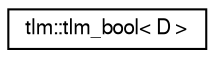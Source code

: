 digraph "Graphical Class Hierarchy"
{
  edge [fontname="FreeSans",fontsize="10",labelfontname="FreeSans",labelfontsize="10"];
  node [fontname="FreeSans",fontsize="10",shape=record];
  rankdir="LR";
  Node0 [label="tlm::tlm_bool\< D \>",height=0.2,width=0.4,color="black", fillcolor="white", style="filled",URL="$a02471.html"];
}
